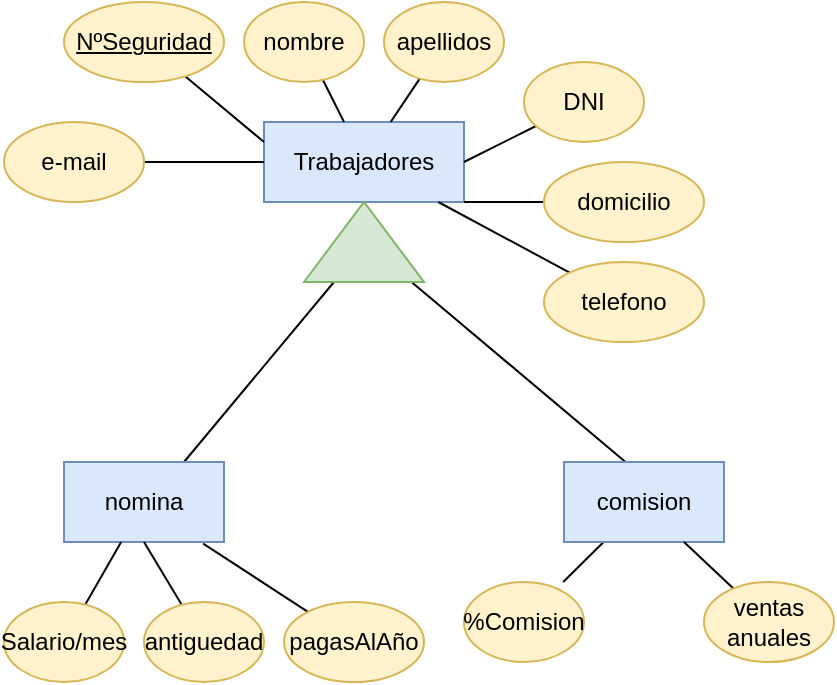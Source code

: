 <mxfile version="20.5.1" type="device"><diagram id="R2lEEEUBdFMjLlhIrx00" name="Page-1"><mxGraphModel dx="302" dy="573" grid="1" gridSize="10" guides="1" tooltips="1" connect="1" arrows="1" fold="1" page="1" pageScale="1" pageWidth="850" pageHeight="1100" math="0" shadow="0" extFonts="Permanent Marker^https://fonts.googleapis.com/css?family=Permanent+Marker"><root><mxCell id="0"/><mxCell id="1" parent="0"/><mxCell id="KWizSWIgIn1efLrH2Nc1-1" value="Trabajadores" style="whiteSpace=wrap;html=1;align=center;fillColor=#dae8fc;strokeColor=#6c8ebf;" vertex="1" parent="1"><mxGeometry x="250" y="190" width="100" height="40" as="geometry"/></mxCell><mxCell id="KWizSWIgIn1efLrH2Nc1-22" style="edgeStyle=none;rounded=0;orthogonalLoop=1;jettySize=auto;html=1;exitX=0;exitY=0.25;exitDx=0;exitDy=0;endArrow=none;endFill=0;entryX=0.75;entryY=0;entryDx=0;entryDy=0;" edge="1" parent="1" source="KWizSWIgIn1efLrH2Nc1-2" target="KWizSWIgIn1efLrH2Nc1-24"><mxGeometry relative="1" as="geometry"><mxPoint x="170" y="340" as="targetPoint"/></mxGeometry></mxCell><mxCell id="KWizSWIgIn1efLrH2Nc1-23" style="edgeStyle=none;rounded=0;orthogonalLoop=1;jettySize=auto;html=1;endArrow=none;endFill=0;entryX=0.39;entryY=0.01;entryDx=0;entryDy=0;entryPerimeter=0;" edge="1" parent="1" source="KWizSWIgIn1efLrH2Nc1-2" target="KWizSWIgIn1efLrH2Nc1-26"><mxGeometry relative="1" as="geometry"><mxPoint x="390" y="360" as="targetPoint"/></mxGeometry></mxCell><mxCell id="KWizSWIgIn1efLrH2Nc1-2" value="" style="triangle;whiteSpace=wrap;html=1;direction=north;fillColor=#d5e8d4;strokeColor=#82b366;" vertex="1" parent="1"><mxGeometry x="270" y="230" width="60" height="40" as="geometry"/></mxCell><mxCell id="KWizSWIgIn1efLrH2Nc1-20" style="edgeStyle=none;rounded=0;orthogonalLoop=1;jettySize=auto;html=1;entryX=0;entryY=0.25;entryDx=0;entryDy=0;endArrow=none;endFill=0;" edge="1" parent="1" source="KWizSWIgIn1efLrH2Nc1-4" target="KWizSWIgIn1efLrH2Nc1-1"><mxGeometry relative="1" as="geometry"/></mxCell><mxCell id="KWizSWIgIn1efLrH2Nc1-4" value="NºSeguridad" style="ellipse;whiteSpace=wrap;html=1;align=center;fontStyle=4;fillColor=#fff2cc;strokeColor=#d6b656;" vertex="1" parent="1"><mxGeometry x="150" y="130" width="80" height="40" as="geometry"/></mxCell><mxCell id="KWizSWIgIn1efLrH2Nc1-9" style="edgeStyle=none;rounded=0;orthogonalLoop=1;jettySize=auto;html=1;endArrow=none;endFill=0;" edge="1" parent="1" source="KWizSWIgIn1efLrH2Nc1-8" target="KWizSWIgIn1efLrH2Nc1-1"><mxGeometry relative="1" as="geometry"/></mxCell><mxCell id="KWizSWIgIn1efLrH2Nc1-8" value="nombre" style="ellipse;whiteSpace=wrap;html=1;align=center;fillColor=#fff2cc;strokeColor=#d6b656;" vertex="1" parent="1"><mxGeometry x="240" y="130" width="60" height="40" as="geometry"/></mxCell><mxCell id="KWizSWIgIn1efLrH2Nc1-11" style="edgeStyle=none;rounded=0;orthogonalLoop=1;jettySize=auto;html=1;endArrow=none;endFill=0;" edge="1" parent="1" source="KWizSWIgIn1efLrH2Nc1-10" target="KWizSWIgIn1efLrH2Nc1-1"><mxGeometry relative="1" as="geometry"/></mxCell><mxCell id="KWizSWIgIn1efLrH2Nc1-10" value="apellidos" style="ellipse;whiteSpace=wrap;html=1;align=center;fillColor=#fff2cc;strokeColor=#d6b656;" vertex="1" parent="1"><mxGeometry x="310" y="130" width="60" height="40" as="geometry"/></mxCell><mxCell id="KWizSWIgIn1efLrH2Nc1-13" style="edgeStyle=none;rounded=0;orthogonalLoop=1;jettySize=auto;html=1;entryX=1;entryY=0.5;entryDx=0;entryDy=0;endArrow=none;endFill=0;" edge="1" parent="1" source="KWizSWIgIn1efLrH2Nc1-12" target="KWizSWIgIn1efLrH2Nc1-1"><mxGeometry relative="1" as="geometry"/></mxCell><mxCell id="KWizSWIgIn1efLrH2Nc1-12" value="DNI" style="ellipse;whiteSpace=wrap;html=1;align=center;fillColor=#fff2cc;strokeColor=#d6b656;" vertex="1" parent="1"><mxGeometry x="380" y="160" width="60" height="40" as="geometry"/></mxCell><mxCell id="KWizSWIgIn1efLrH2Nc1-15" style="edgeStyle=none;rounded=0;orthogonalLoop=1;jettySize=auto;html=1;entryX=1;entryY=1;entryDx=0;entryDy=0;endArrow=none;endFill=0;" edge="1" parent="1" source="KWizSWIgIn1efLrH2Nc1-14" target="KWizSWIgIn1efLrH2Nc1-1"><mxGeometry relative="1" as="geometry"/></mxCell><mxCell id="KWizSWIgIn1efLrH2Nc1-14" value="domicilio" style="ellipse;whiteSpace=wrap;html=1;align=center;fillColor=#fff2cc;strokeColor=#d6b656;" vertex="1" parent="1"><mxGeometry x="390" y="210" width="80" height="40" as="geometry"/></mxCell><mxCell id="KWizSWIgIn1efLrH2Nc1-17" style="edgeStyle=none;rounded=0;orthogonalLoop=1;jettySize=auto;html=1;endArrow=none;endFill=0;" edge="1" parent="1" source="KWizSWIgIn1efLrH2Nc1-16" target="KWizSWIgIn1efLrH2Nc1-1"><mxGeometry relative="1" as="geometry"/></mxCell><mxCell id="KWizSWIgIn1efLrH2Nc1-16" value="telefono" style="ellipse;whiteSpace=wrap;html=1;align=center;fillColor=#fff2cc;strokeColor=#d6b656;" vertex="1" parent="1"><mxGeometry x="390" y="260" width="80" height="40" as="geometry"/></mxCell><mxCell id="KWizSWIgIn1efLrH2Nc1-21" style="edgeStyle=none;rounded=0;orthogonalLoop=1;jettySize=auto;html=1;entryX=0;entryY=0.5;entryDx=0;entryDy=0;endArrow=none;endFill=0;" edge="1" parent="1" source="KWizSWIgIn1efLrH2Nc1-18" target="KWizSWIgIn1efLrH2Nc1-1"><mxGeometry relative="1" as="geometry"/></mxCell><mxCell id="KWizSWIgIn1efLrH2Nc1-18" value="e-mail" style="ellipse;whiteSpace=wrap;html=1;align=center;fillColor=#fff2cc;strokeColor=#d6b656;" vertex="1" parent="1"><mxGeometry x="120" y="190" width="70" height="40" as="geometry"/></mxCell><mxCell id="KWizSWIgIn1efLrH2Nc1-24" value="nomina" style="whiteSpace=wrap;html=1;align=center;fillColor=#dae8fc;strokeColor=#6c8ebf;" vertex="1" parent="1"><mxGeometry x="150" y="360" width="80" height="40" as="geometry"/></mxCell><mxCell id="KWizSWIgIn1efLrH2Nc1-34" style="edgeStyle=none;rounded=0;orthogonalLoop=1;jettySize=auto;html=1;entryX=0.827;entryY=0;entryDx=0;entryDy=0;entryPerimeter=0;endArrow=none;endFill=0;" edge="1" parent="1" source="KWizSWIgIn1efLrH2Nc1-26" target="KWizSWIgIn1efLrH2Nc1-33"><mxGeometry relative="1" as="geometry"/></mxCell><mxCell id="KWizSWIgIn1efLrH2Nc1-26" value="comision" style="whiteSpace=wrap;html=1;align=center;fillColor=#dae8fc;strokeColor=#6c8ebf;" vertex="1" parent="1"><mxGeometry x="400" y="360" width="80" height="40" as="geometry"/></mxCell><mxCell id="KWizSWIgIn1efLrH2Nc1-30" style="edgeStyle=none;rounded=0;orthogonalLoop=1;jettySize=auto;html=1;endArrow=none;endFill=0;" edge="1" parent="1" source="KWizSWIgIn1efLrH2Nc1-27" target="KWizSWIgIn1efLrH2Nc1-24"><mxGeometry relative="1" as="geometry"/></mxCell><mxCell id="KWizSWIgIn1efLrH2Nc1-27" value="Salario/mes" style="ellipse;whiteSpace=wrap;html=1;align=center;fillColor=#fff2cc;strokeColor=#d6b656;" vertex="1" parent="1"><mxGeometry x="120" y="430" width="60" height="40" as="geometry"/></mxCell><mxCell id="KWizSWIgIn1efLrH2Nc1-31" style="edgeStyle=none;rounded=0;orthogonalLoop=1;jettySize=auto;html=1;entryX=0.5;entryY=1;entryDx=0;entryDy=0;endArrow=none;endFill=0;" edge="1" parent="1" source="KWizSWIgIn1efLrH2Nc1-28" target="KWizSWIgIn1efLrH2Nc1-24"><mxGeometry relative="1" as="geometry"/></mxCell><mxCell id="KWizSWIgIn1efLrH2Nc1-28" value="antiguedad" style="ellipse;whiteSpace=wrap;html=1;align=center;fillColor=#fff2cc;strokeColor=#d6b656;" vertex="1" parent="1"><mxGeometry x="190" y="430" width="60" height="40" as="geometry"/></mxCell><mxCell id="KWizSWIgIn1efLrH2Nc1-32" style="edgeStyle=none;rounded=0;orthogonalLoop=1;jettySize=auto;html=1;entryX=0.87;entryY=1.02;entryDx=0;entryDy=0;entryPerimeter=0;endArrow=none;endFill=0;" edge="1" parent="1" source="KWizSWIgIn1efLrH2Nc1-29" target="KWizSWIgIn1efLrH2Nc1-24"><mxGeometry relative="1" as="geometry"/></mxCell><mxCell id="KWizSWIgIn1efLrH2Nc1-29" value="pagasAlAño" style="ellipse;whiteSpace=wrap;html=1;align=center;fillColor=#fff2cc;strokeColor=#d6b656;" vertex="1" parent="1"><mxGeometry x="260" y="430" width="70" height="40" as="geometry"/></mxCell><mxCell id="KWizSWIgIn1efLrH2Nc1-33" value="%Comision" style="ellipse;whiteSpace=wrap;html=1;align=center;fillColor=#fff2cc;strokeColor=#d6b656;" vertex="1" parent="1"><mxGeometry x="350" y="420" width="60" height="40" as="geometry"/></mxCell><mxCell id="KWizSWIgIn1efLrH2Nc1-36" style="edgeStyle=none;rounded=0;orthogonalLoop=1;jettySize=auto;html=1;entryX=0.75;entryY=1;entryDx=0;entryDy=0;endArrow=none;endFill=0;" edge="1" parent="1" source="KWizSWIgIn1efLrH2Nc1-35" target="KWizSWIgIn1efLrH2Nc1-26"><mxGeometry relative="1" as="geometry"/></mxCell><mxCell id="KWizSWIgIn1efLrH2Nc1-35" value="ventas anuales" style="ellipse;whiteSpace=wrap;html=1;align=center;fillColor=#fff2cc;strokeColor=#d6b656;" vertex="1" parent="1"><mxGeometry x="470" y="420" width="65" height="40" as="geometry"/></mxCell></root></mxGraphModel></diagram></mxfile>